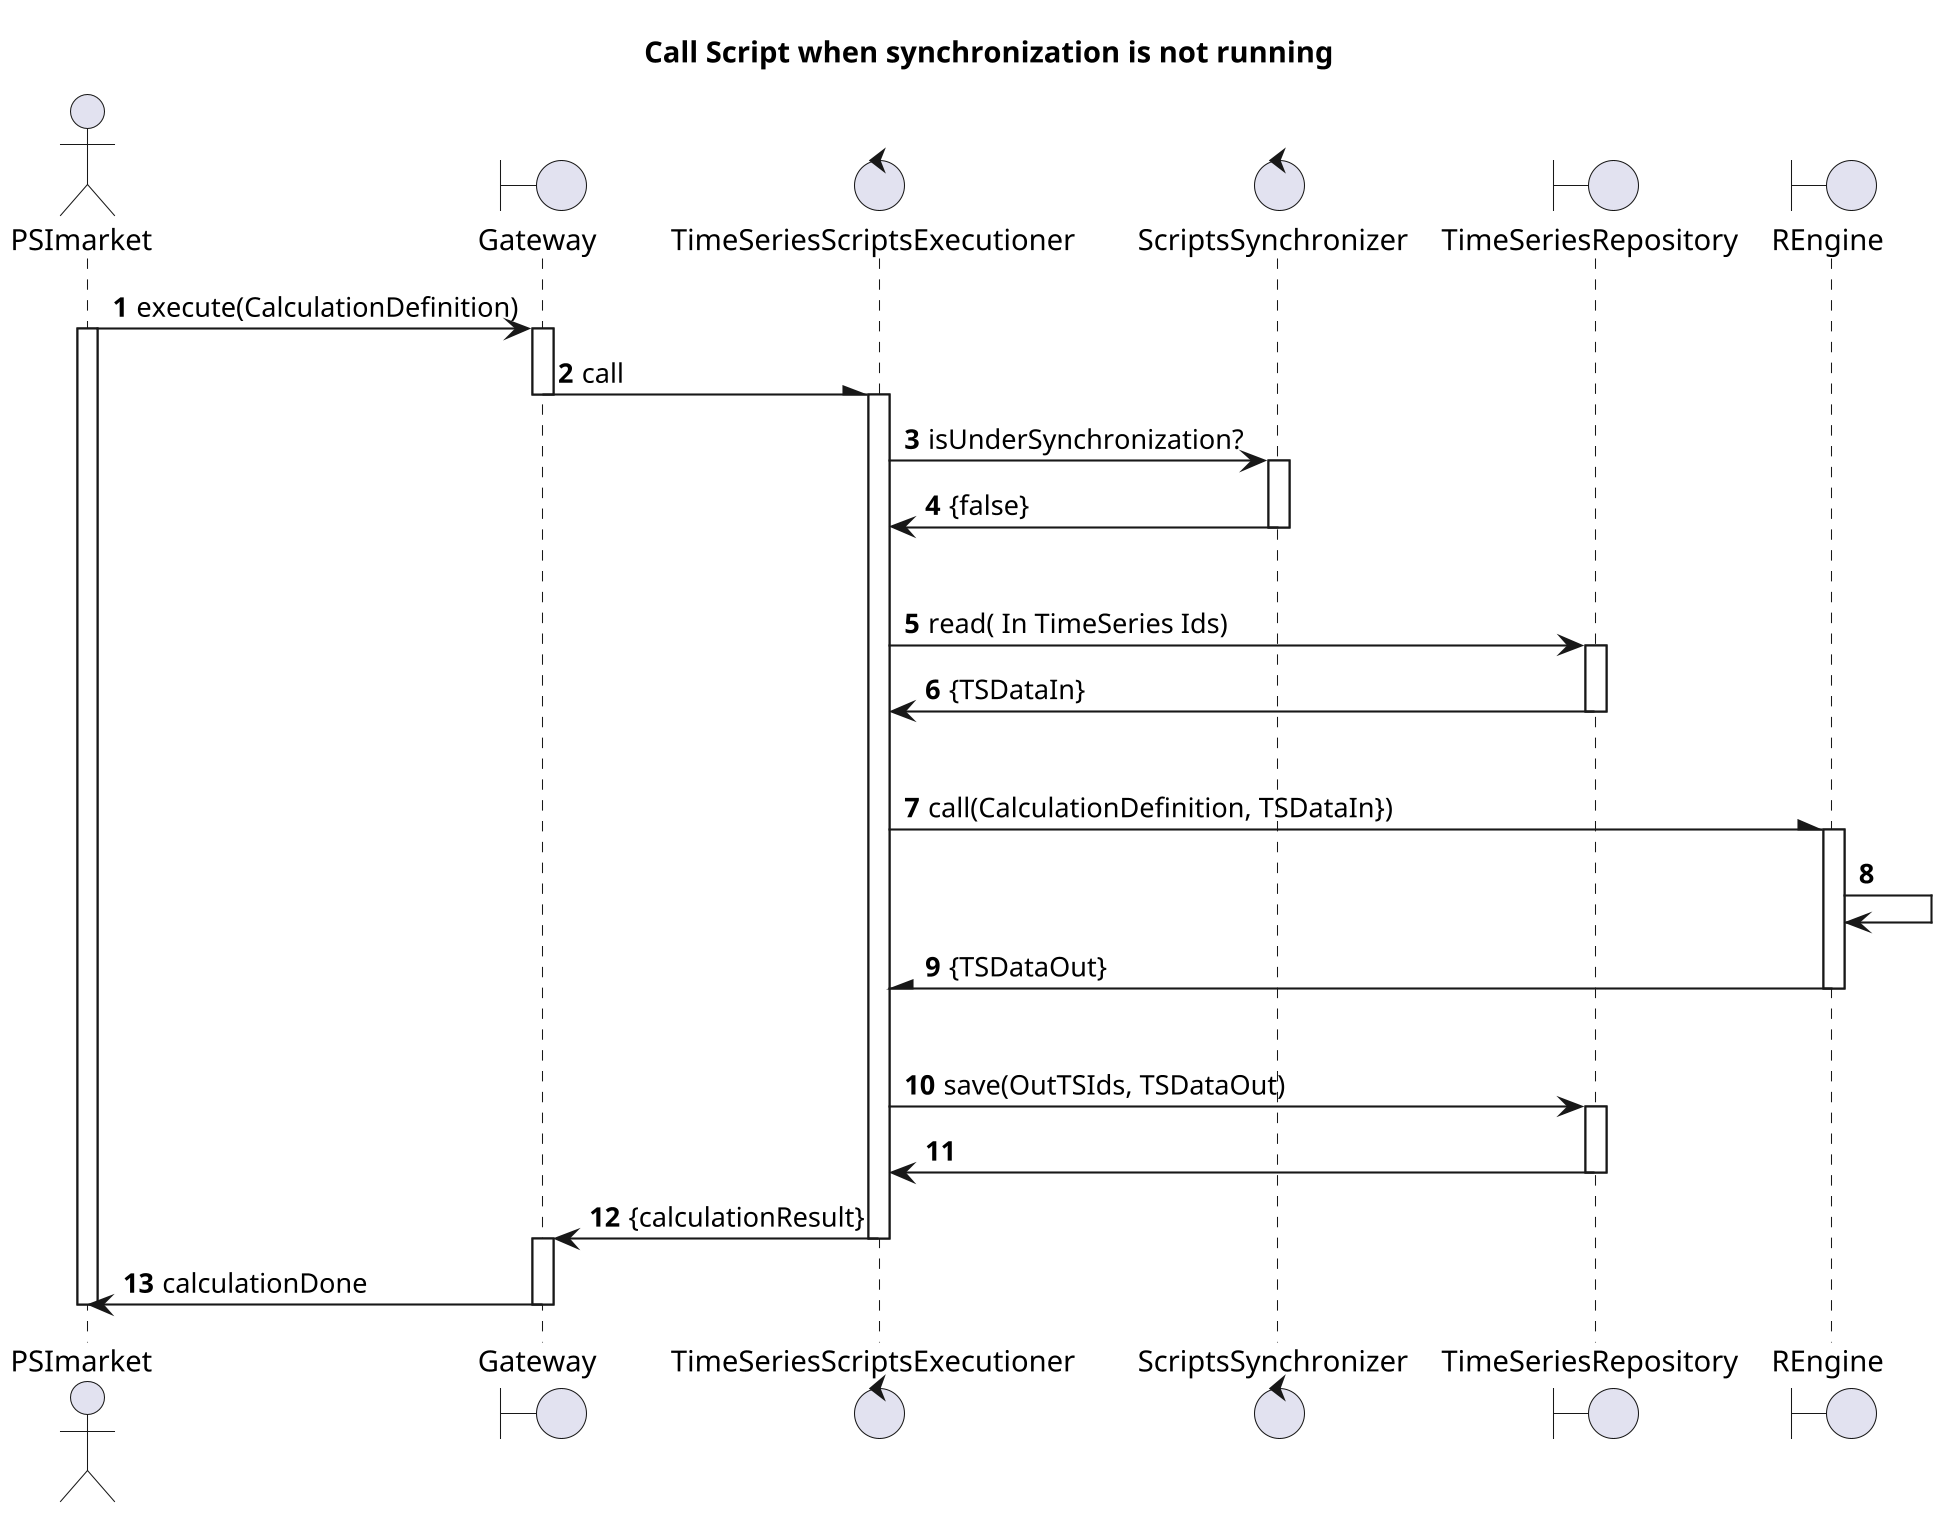 @startuml
skinparam dpi 200
skinparam backgroundColor transparent

title Call Script when synchronization is not running

actor PSImarket
boundary Gateway
control TimeSeriesScriptsExecutioner as Executioner
control ScriptsSynchronizer as Synchronizer
boundary TimeSeriesRepository as TSRepo
boundary REngine as Engine

autonumber
PSImarket -> Gateway: execute(CalculationDefinition)
activate PSImarket
activate Gateway
Gateway -\ Executioner: call
deactivate Gateway
activate Executioner
Executioner -> Synchronizer: isUnderSynchronization?
activate Synchronizer
Synchronizer -> Executioner: {false}
deactivate Synchronizer
||||
Executioner -> TSRepo: read( In TimeSeries Ids)
activate TSRepo
TSRepo -> Executioner: {TSDataIn}
deactivate TSRepo
||||
Executioner -\ Engine: call(CalculationDefinition, TSDataIn})
activate Engine
Engine -> Engine
Engine -\ Executioner: {TSDataOut}
deactivate Engine
||||
Executioner -> TSRepo: save(OutTSIds, TSDataOut)
activate TSRepo
TSRepo -> Executioner
deactivate TSRepo
Executioner -> Gateway: {calculationResult}
deactivate Executioner
activate Gateway
Gateway -> PSImarket: calculationDone
deactivate Gateway
deactivate PSImarket

@enduml
